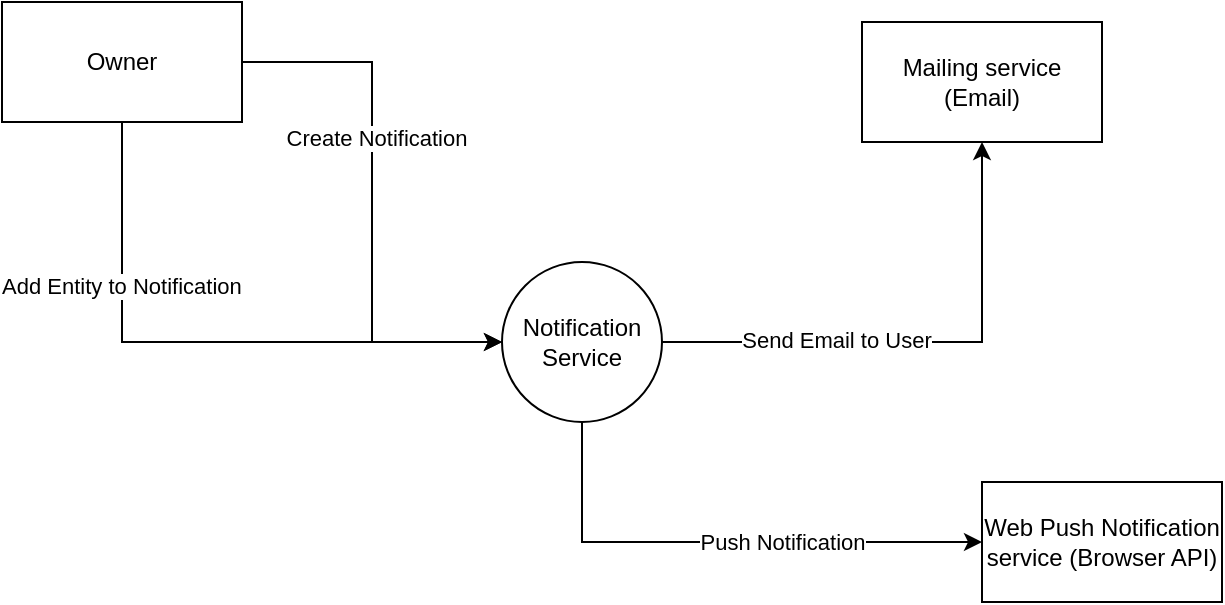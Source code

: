 <mxfile version="21.3.2" type="github">
  <diagram name="Page-1" id="jWHOKU54WPG12NUeoIWg">
    <mxGraphModel dx="989" dy="576" grid="1" gridSize="10" guides="1" tooltips="1" connect="1" arrows="1" fold="1" page="1" pageScale="1" pageWidth="827" pageHeight="1169" math="0" shadow="0">
      <root>
        <mxCell id="0" />
        <mxCell id="1" parent="0" />
        <mxCell id="Muy5POsLKcwZ10FZL25h-3" style="edgeStyle=orthogonalEdgeStyle;rounded=0;orthogonalLoop=1;jettySize=auto;html=1;entryX=0.5;entryY=1;entryDx=0;entryDy=0;" edge="1" parent="1" source="Muy5POsLKcwZ10FZL25h-1" target="Muy5POsLKcwZ10FZL25h-2">
          <mxGeometry relative="1" as="geometry" />
        </mxCell>
        <mxCell id="Muy5POsLKcwZ10FZL25h-4" value="Send Email to User" style="edgeLabel;html=1;align=center;verticalAlign=middle;resizable=0;points=[];" vertex="1" connectable="0" parent="Muy5POsLKcwZ10FZL25h-3">
          <mxGeometry x="-0.334" y="1" relative="1" as="geometry">
            <mxPoint as="offset" />
          </mxGeometry>
        </mxCell>
        <mxCell id="Muy5POsLKcwZ10FZL25h-11" style="edgeStyle=orthogonalEdgeStyle;rounded=0;orthogonalLoop=1;jettySize=auto;html=1;entryX=0;entryY=0.5;entryDx=0;entryDy=0;" edge="1" parent="1" source="Muy5POsLKcwZ10FZL25h-1" target="Muy5POsLKcwZ10FZL25h-10">
          <mxGeometry relative="1" as="geometry">
            <Array as="points">
              <mxPoint x="410" y="530" />
            </Array>
          </mxGeometry>
        </mxCell>
        <mxCell id="Muy5POsLKcwZ10FZL25h-12" value="Push Notification" style="edgeLabel;html=1;align=center;verticalAlign=middle;resizable=0;points=[];" vertex="1" connectable="0" parent="Muy5POsLKcwZ10FZL25h-11">
          <mxGeometry x="-0.025" y="3" relative="1" as="geometry">
            <mxPoint x="33" y="3" as="offset" />
          </mxGeometry>
        </mxCell>
        <mxCell id="Muy5POsLKcwZ10FZL25h-1" value="Notification Service" style="ellipse;whiteSpace=wrap;html=1;aspect=fixed;" vertex="1" parent="1">
          <mxGeometry x="370" y="390" width="80" height="80" as="geometry" />
        </mxCell>
        <mxCell id="Muy5POsLKcwZ10FZL25h-2" value="Mailing service (Email)" style="rounded=0;whiteSpace=wrap;html=1;" vertex="1" parent="1">
          <mxGeometry x="550" y="270" width="120" height="60" as="geometry" />
        </mxCell>
        <mxCell id="Muy5POsLKcwZ10FZL25h-6" style="edgeStyle=orthogonalEdgeStyle;rounded=0;orthogonalLoop=1;jettySize=auto;html=1;entryX=0;entryY=0.5;entryDx=0;entryDy=0;" edge="1" parent="1" source="Muy5POsLKcwZ10FZL25h-5" target="Muy5POsLKcwZ10FZL25h-1">
          <mxGeometry relative="1" as="geometry" />
        </mxCell>
        <mxCell id="Muy5POsLKcwZ10FZL25h-7" value="Create Notification" style="edgeLabel;html=1;align=center;verticalAlign=middle;resizable=0;points=[];" vertex="1" connectable="0" parent="Muy5POsLKcwZ10FZL25h-6">
          <mxGeometry x="-0.236" y="2" relative="1" as="geometry">
            <mxPoint as="offset" />
          </mxGeometry>
        </mxCell>
        <mxCell id="Muy5POsLKcwZ10FZL25h-8" style="edgeStyle=orthogonalEdgeStyle;rounded=0;orthogonalLoop=1;jettySize=auto;html=1;entryX=0;entryY=0.5;entryDx=0;entryDy=0;" edge="1" parent="1" source="Muy5POsLKcwZ10FZL25h-5" target="Muy5POsLKcwZ10FZL25h-1">
          <mxGeometry relative="1" as="geometry">
            <Array as="points">
              <mxPoint x="180" y="430" />
            </Array>
          </mxGeometry>
        </mxCell>
        <mxCell id="Muy5POsLKcwZ10FZL25h-9" value="Add Entity to Notification&amp;nbsp;" style="edgeLabel;html=1;align=center;verticalAlign=middle;resizable=0;points=[];" vertex="1" connectable="0" parent="Muy5POsLKcwZ10FZL25h-8">
          <mxGeometry x="-0.458" y="1" relative="1" as="geometry">
            <mxPoint as="offset" />
          </mxGeometry>
        </mxCell>
        <mxCell id="Muy5POsLKcwZ10FZL25h-5" value="Owner" style="rounded=0;whiteSpace=wrap;html=1;" vertex="1" parent="1">
          <mxGeometry x="120" y="260" width="120" height="60" as="geometry" />
        </mxCell>
        <mxCell id="Muy5POsLKcwZ10FZL25h-10" value="Web Push Notification service (Browser API)" style="rounded=0;whiteSpace=wrap;html=1;" vertex="1" parent="1">
          <mxGeometry x="610" y="500" width="120" height="60" as="geometry" />
        </mxCell>
      </root>
    </mxGraphModel>
  </diagram>
</mxfile>

